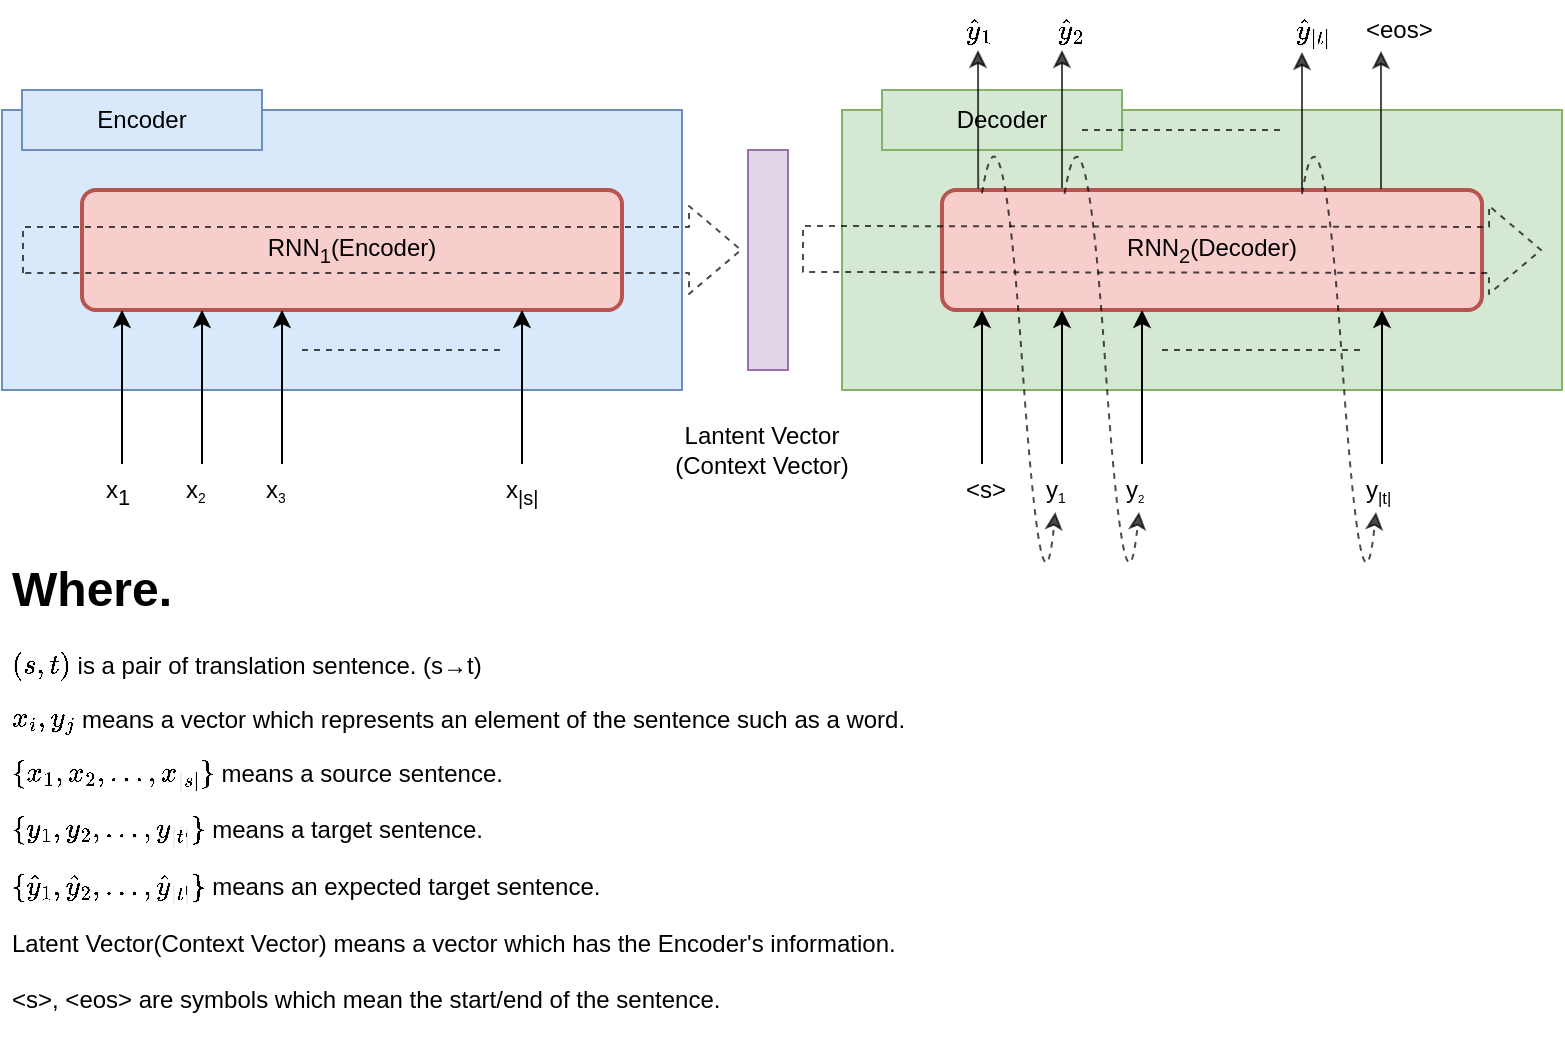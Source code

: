 <mxfile version="10.6.6" type="github"><diagram id="DmjjoQ91sWiKnttqh8q-" name="Page-1"><mxGraphModel dx="994" dy="451" grid="1" gridSize="10" guides="1" tooltips="1" connect="1" arrows="1" fold="1" page="1" pageScale="1" pageWidth="827" pageHeight="1169" math="1" shadow="0"><root><mxCell id="0"/><mxCell id="1" parent="0"/><mxCell id="F5yipch6Bjd3sEzU02m4-11" value="" style="rounded=0;whiteSpace=wrap;html=1;labelBackgroundColor=none;fillColor=#dae8fc;strokeColor=#6c8ebf;glass=0;shadow=0;comic=0;noLabel=1;" parent="1" vertex="1"><mxGeometry x="20" y="70" width="340" height="140" as="geometry"/></mxCell><mxCell id="F5yipch6Bjd3sEzU02m4-31" value="" style="rounded=0;whiteSpace=wrap;html=1;labelBackgroundColor=none;fillColor=#d5e8d4;strokeColor=#82b366;glass=0;shadow=0;comic=0;noLabel=1;" parent="1" vertex="1"><mxGeometry x="440" y="70" width="360" height="140" as="geometry"/></mxCell><mxCell id="F5yipch6Bjd3sEzU02m4-1" value="RNN&lt;sub&gt;1&lt;/sub&gt;(Encoder)" style="rounded=1;whiteSpace=wrap;html=1;absoluteArcSize=1;arcSize=14;strokeWidth=2;fillColor=#f8cecc;verticalAlign=middle;horizontal=1;labelBackgroundColor=none;strokeColor=#b85450;" parent="1" vertex="1"><mxGeometry x="60" y="110" width="270" height="60" as="geometry"/></mxCell><mxCell id="F5yipch6Bjd3sEzU02m4-3" value="" style="endArrow=classic;html=1;" parent="1" edge="1"><mxGeometry width="50" height="50" relative="1" as="geometry"><mxPoint x="80" y="247" as="sourcePoint"/><mxPoint x="80" y="170" as="targetPoint"/></mxGeometry></mxCell><mxCell id="F5yipch6Bjd3sEzU02m4-4" value="" style="endArrow=classic;html=1;" parent="1" edge="1"><mxGeometry width="50" height="50" relative="1" as="geometry"><mxPoint x="120" y="247" as="sourcePoint"/><mxPoint x="120" y="170" as="targetPoint"/></mxGeometry></mxCell><mxCell id="F5yipch6Bjd3sEzU02m4-5" value="" style="endArrow=classic;html=1;" parent="1" edge="1"><mxGeometry width="50" height="50" relative="1" as="geometry"><mxPoint x="160" y="247" as="sourcePoint"/><mxPoint x="160" y="170" as="targetPoint"/></mxGeometry></mxCell><mxCell id="F5yipch6Bjd3sEzU02m4-6" value="" style="endArrow=classic;html=1;" parent="1" edge="1"><mxGeometry width="50" height="50" relative="1" as="geometry"><mxPoint x="280" y="247" as="sourcePoint"/><mxPoint x="280" y="170" as="targetPoint"/></mxGeometry></mxCell><mxCell id="F5yipch6Bjd3sEzU02m4-10" value="" style="endArrow=none;dashed=1;html=1;fillColor=none;opacity=70;" parent="1" edge="1"><mxGeometry width="50" height="50" relative="1" as="geometry"><mxPoint x="170" y="190" as="sourcePoint"/><mxPoint x="270" y="190" as="targetPoint"/></mxGeometry></mxCell><mxCell id="F5yipch6Bjd3sEzU02m4-12" value="Encoder" style="rounded=0;whiteSpace=wrap;html=1;shadow=0;glass=0;comic=0;labelBackgroundColor=none;fillColor=#dae8fc;strokeColor=#6c8ebf;" parent="1" vertex="1"><mxGeometry x="30" y="60" width="120" height="30" as="geometry"/></mxCell><mxCell id="F5yipch6Bjd3sEzU02m4-14" value="&lt;font&gt;&lt;font style=&quot;font-size: 12px&quot;&gt;x&lt;/font&gt;&lt;sub style=&quot;font-size: 11px&quot;&gt;1&lt;/sub&gt;&lt;/font&gt;" style="text;html=1;resizable=0;points=[];autosize=1;align=left;verticalAlign=top;spacingTop=-4;" parent="1" vertex="1"><mxGeometry x="70" y="250" width="30" height="20" as="geometry"/></mxCell><mxCell id="F5yipch6Bjd3sEzU02m4-15" value="x&lt;span style=&quot;font-size: 8.333px&quot;&gt;&lt;sub&gt;2&lt;/sub&gt;&lt;/span&gt;&lt;br&gt;" style="text;html=1;resizable=0;points=[];autosize=1;align=left;verticalAlign=top;spacingTop=-4;" parent="1" vertex="1"><mxGeometry x="110" y="250" width="30" height="20" as="geometry"/></mxCell><mxCell id="F5yipch6Bjd3sEzU02m4-16" value="&lt;font style=&quot;font-size: 12px&quot;&gt;x&lt;/font&gt;&lt;span style=&quot;font-size: 8.333px&quot;&gt;&lt;sub&gt;3&lt;/sub&gt;&lt;/span&gt;" style="text;html=1;resizable=0;points=[];autosize=1;align=left;verticalAlign=top;spacingTop=-4;" parent="1" vertex="1"><mxGeometry x="150" y="250" width="30" height="20" as="geometry"/></mxCell><mxCell id="F5yipch6Bjd3sEzU02m4-17" value="x&lt;sub&gt;|s|&lt;/sub&gt;" style="text;html=1;resizable=0;points=[];autosize=1;align=left;verticalAlign=top;spacingTop=-4;" parent="1" vertex="1"><mxGeometry x="270" y="250" width="30" height="20" as="geometry"/></mxCell><mxCell id="F5yipch6Bjd3sEzU02m4-19" value="RNN&lt;sub&gt;2&lt;/sub&gt;(Decoder)" style="rounded=1;whiteSpace=wrap;html=1;absoluteArcSize=1;arcSize=14;strokeWidth=2;fillColor=#f8cecc;verticalAlign=middle;horizontal=1;labelBackgroundColor=none;strokeColor=#b85450;" parent="1" vertex="1"><mxGeometry x="490" y="110" width="270" height="60" as="geometry"/></mxCell><mxCell id="F5yipch6Bjd3sEzU02m4-20" value="" style="endArrow=classic;html=1;" parent="1" edge="1"><mxGeometry width="50" height="50" relative="1" as="geometry"><mxPoint x="510" y="247" as="sourcePoint"/><mxPoint x="510" y="170" as="targetPoint"/></mxGeometry></mxCell><mxCell id="F5yipch6Bjd3sEzU02m4-21" value="" style="endArrow=classic;html=1;" parent="1" edge="1"><mxGeometry width="50" height="50" relative="1" as="geometry"><mxPoint x="550" y="247" as="sourcePoint"/><mxPoint x="550" y="170" as="targetPoint"/></mxGeometry></mxCell><mxCell id="F5yipch6Bjd3sEzU02m4-22" value="" style="endArrow=classic;html=1;" parent="1" edge="1"><mxGeometry width="50" height="50" relative="1" as="geometry"><mxPoint x="590" y="247" as="sourcePoint"/><mxPoint x="590" y="170" as="targetPoint"/></mxGeometry></mxCell><mxCell id="F5yipch6Bjd3sEzU02m4-23" value="" style="endArrow=classic;html=1;" parent="1" edge="1"><mxGeometry width="50" height="50" relative="1" as="geometry"><mxPoint x="710" y="247" as="sourcePoint"/><mxPoint x="710" y="170" as="targetPoint"/></mxGeometry></mxCell><mxCell id="F5yipch6Bjd3sEzU02m4-25" value="" style="endArrow=none;dashed=1;html=1;fillColor=none;opacity=70;" parent="1" edge="1"><mxGeometry width="50" height="50" relative="1" as="geometry"><mxPoint x="600" y="190" as="sourcePoint"/><mxPoint x="700" y="190" as="targetPoint"/></mxGeometry></mxCell><mxCell id="F5yipch6Bjd3sEzU02m4-26" value="Decoder" style="rounded=0;whiteSpace=wrap;html=1;shadow=0;glass=0;comic=0;labelBackgroundColor=none;fillColor=#d5e8d4;strokeColor=#82b366;" parent="1" vertex="1"><mxGeometry x="460" y="60" width="120" height="30" as="geometry"/></mxCell><mxCell id="F5yipch6Bjd3sEzU02m4-27" value="&amp;lt;s&amp;gt;&lt;br&gt;" style="text;html=1;resizable=0;points=[];autosize=1;align=left;verticalAlign=top;spacingTop=-4;" parent="1" vertex="1"><mxGeometry x="500" y="250" width="40" height="20" as="geometry"/></mxCell><mxCell id="F5yipch6Bjd3sEzU02m4-28" value="y&lt;span style=&quot;font-size: 8.333px&quot;&gt;&lt;sub&gt;1&lt;/sub&gt;&lt;/span&gt;&lt;br&gt;" style="text;html=1;resizable=0;points=[];autosize=1;align=left;verticalAlign=top;spacingTop=-4;" parent="1" vertex="1"><mxGeometry x="540" y="250" width="30" height="20" as="geometry"/></mxCell><mxCell id="F5yipch6Bjd3sEzU02m4-29" value="&lt;font style=&quot;font-size: 12px&quot;&gt;y&lt;/font&gt;&lt;font style=&quot;font-size: 6.944px&quot;&gt;&lt;sub&gt;2&lt;/sub&gt;&lt;/font&gt;" style="text;html=1;resizable=0;points=[];autosize=1;align=left;verticalAlign=top;spacingTop=-4;" parent="1" vertex="1"><mxGeometry x="580" y="250" width="30" height="20" as="geometry"/></mxCell><mxCell id="F5yipch6Bjd3sEzU02m4-30" value="y&lt;span style=&quot;font-size: 10px&quot;&gt;&lt;sub&gt;|t|&lt;/sub&gt;&lt;/span&gt;" style="text;html=1;resizable=0;points=[];autosize=1;align=left;verticalAlign=top;spacingTop=-4;" parent="1" vertex="1"><mxGeometry x="700" y="250" width="30" height="20" as="geometry"/></mxCell><mxCell id="F5yipch6Bjd3sEzU02m4-34" value="" style="rounded=0;whiteSpace=wrap;html=1;shadow=0;glass=0;comic=0;labelBackgroundColor=none;fillColor=#e1d5e7;strokeColor=#9673a6;" parent="1" vertex="1"><mxGeometry x="393" y="90" width="20" height="110" as="geometry"/></mxCell><mxCell id="F5yipch6Bjd3sEzU02m4-37" value="Lantent Vector&lt;br&gt;(Context Vector)&lt;br&gt;" style="text;html=1;strokeColor=none;fillColor=none;align=center;verticalAlign=middle;whiteSpace=wrap;rounded=0;shadow=0;glass=0;comic=0;labelBackgroundColor=none;" parent="1" vertex="1"><mxGeometry x="355" y="230" width="90" height="20" as="geometry"/></mxCell><mxCell id="U_TOhgdrFuqrRVA9wO8u-4" value="" style="shape=flexArrow;endArrow=classic;html=1;dashed=1;fillColor=none;opacity=70;width=23;endSize=8.33;" edge="1" parent="1"><mxGeometry width="50" height="50" relative="1" as="geometry"><mxPoint x="30" y="140" as="sourcePoint"/><mxPoint x="390" y="140" as="targetPoint"/></mxGeometry></mxCell><mxCell id="U_TOhgdrFuqrRVA9wO8u-5" value="" style="shape=flexArrow;endArrow=classic;html=1;dashed=1;fillColor=none;opacity=70;width=23;endSize=8.33;" edge="1" parent="1"><mxGeometry width="50" height="50" relative="1" as="geometry"><mxPoint x="420" y="139.5" as="sourcePoint"/><mxPoint x="790" y="140" as="targetPoint"/></mxGeometry></mxCell><mxCell id="U_TOhgdrFuqrRVA9wO8u-6" value="&lt;h1&gt;Where.&lt;/h1&gt;&lt;p&gt;\((s, t)\)&lt;span&gt;&amp;nbsp;is a pair of translation sentence. (s→t)&lt;/span&gt;&lt;/p&gt;&lt;p&gt;\(x_i, y_j\) means a vector which represents an element of the sentence such as a word.&lt;/p&gt;&lt;p&gt;\(\{x_1, x_2, \dots, x_{|s|} \}\) means a source sentence.&amp;nbsp;&lt;/p&gt;&lt;p&gt;\(\{y_1, y_2, \dots, y_{|t|} \}\) means a target sentence.&amp;nbsp;&lt;/p&gt;&lt;p&gt;\(\{\hat{y}_1, \hat{y}_2, \dots, \hat{y}_{|t|} \}\) means an expected target sentence.&amp;nbsp;&lt;br&gt;&lt;/p&gt;&lt;div&gt;Latent Vector(Context Vector) means a vector which has the Encoder's information.&lt;/div&gt;&lt;div&gt;&lt;br&gt;&lt;/div&gt;&lt;div&gt;&amp;lt;s&amp;gt;, &amp;lt;eos&amp;gt; are symbols which mean the start/end of the sentence.&lt;/div&gt;" style="text;html=1;strokeColor=none;fillColor=none;spacing=5;spacingTop=-20;whiteSpace=wrap;overflow=hidden;rounded=0;shadow=0;glass=0;comic=0;labelBackgroundColor=none;" vertex="1" parent="1"><mxGeometry x="20" y="290" width="660" height="250" as="geometry"/></mxCell><mxCell id="U_TOhgdrFuqrRVA9wO8u-7" value="" style="curved=1;endArrow=classic;html=1;dashed=1;fillColor=none;opacity=70;exitX=0.074;exitY=0.028;exitDx=0;exitDy=0;exitPerimeter=0;entryX=0.222;entryY=1.05;entryDx=0;entryDy=0;entryPerimeter=0;" edge="1" parent="1" source="F5yipch6Bjd3sEzU02m4-19" target="F5yipch6Bjd3sEzU02m4-28"><mxGeometry width="50" height="50" relative="1" as="geometry"><mxPoint x="520" y="40" as="sourcePoint"/><mxPoint x="570" y="-10" as="targetPoint"/><Array as="points"><mxPoint x="520" y="50"/><mxPoint x="540" y="340"/></Array></mxGeometry></mxCell><mxCell id="U_TOhgdrFuqrRVA9wO8u-8" value="" style="curved=1;endArrow=classic;html=1;dashed=1;fillColor=none;opacity=70;exitX=0.227;exitY=0.033;exitDx=0;exitDy=0;exitPerimeter=0;entryX=0.222;entryY=1.05;entryDx=0;entryDy=0;entryPerimeter=0;" edge="1" parent="1" source="F5yipch6Bjd3sEzU02m4-19"><mxGeometry width="50" height="50" relative="1" as="geometry"><mxPoint x="551.5" y="112" as="sourcePoint"/><mxPoint x="588.5" y="271" as="targetPoint"/><Array as="points"><mxPoint x="561.5" y="50"/><mxPoint x="581.5" y="340"/></Array></mxGeometry></mxCell><mxCell id="U_TOhgdrFuqrRVA9wO8u-9" value="" style="curved=1;endArrow=classic;html=1;dashed=1;fillColor=none;opacity=70;exitX=0.074;exitY=0.028;exitDx=0;exitDy=0;exitPerimeter=0;entryX=0.222;entryY=1.05;entryDx=0;entryDy=0;entryPerimeter=0;" edge="1" parent="1"><mxGeometry width="50" height="50" relative="1" as="geometry"><mxPoint x="670" y="112" as="sourcePoint"/><mxPoint x="707" y="271" as="targetPoint"/><Array as="points"><mxPoint x="680" y="50"/><mxPoint x="700" y="340"/></Array></mxGeometry></mxCell><mxCell id="U_TOhgdrFuqrRVA9wO8u-10" value="" style="endArrow=classic;html=1;fillColor=none;opacity=70;exitX=0.067;exitY=-0.011;exitDx=0;exitDy=0;exitPerimeter=0;" edge="1" parent="1" source="F5yipch6Bjd3sEzU02m4-19"><mxGeometry width="50" height="50" relative="1" as="geometry"><mxPoint x="490" y="80" as="sourcePoint"/><mxPoint x="508" y="40" as="targetPoint"/></mxGeometry></mxCell><mxCell id="U_TOhgdrFuqrRVA9wO8u-11" value="" style="endArrow=classic;html=1;fillColor=none;opacity=70;exitX=0.067;exitY=-0.011;exitDx=0;exitDy=0;exitPerimeter=0;" edge="1" parent="1"><mxGeometry width="50" height="50" relative="1" as="geometry"><mxPoint x="550" y="109" as="sourcePoint"/><mxPoint x="550" y="40" as="targetPoint"/></mxGeometry></mxCell><mxCell id="U_TOhgdrFuqrRVA9wO8u-12" value="" style="endArrow=classic;html=1;fillColor=none;opacity=70;exitX=0.067;exitY=-0.011;exitDx=0;exitDy=0;exitPerimeter=0;" edge="1" parent="1"><mxGeometry width="50" height="50" relative="1" as="geometry"><mxPoint x="670" y="110" as="sourcePoint"/><mxPoint x="670" y="41" as="targetPoint"/></mxGeometry></mxCell><mxCell id="U_TOhgdrFuqrRVA9wO8u-13" value="" style="endArrow=none;dashed=1;html=1;fillColor=none;opacity=70;" edge="1" parent="1"><mxGeometry width="50" height="50" relative="1" as="geometry"><mxPoint x="560" y="80" as="sourcePoint"/><mxPoint x="660" y="80" as="targetPoint"/></mxGeometry></mxCell><mxCell id="U_TOhgdrFuqrRVA9wO8u-14" value="\(\hat{y}_1\)" style="text;html=1;resizable=0;points=[];autosize=1;align=left;verticalAlign=top;spacingTop=-4;" vertex="1" parent="1"><mxGeometry x="500" y="20" width="80" height="20" as="geometry"/></mxCell><mxCell id="U_TOhgdrFuqrRVA9wO8u-16" value="\(\hat{y}_{|t|}\)" style="text;html=1;resizable=0;points=[];autosize=1;align=left;verticalAlign=top;spacingTop=-4;" vertex="1" parent="1"><mxGeometry x="665" y="20" width="90" height="20" as="geometry"/></mxCell><mxCell id="U_TOhgdrFuqrRVA9wO8u-17" value="\(\hat{y}_2\)" style="text;html=1;strokeColor=none;fillColor=none;align=center;verticalAlign=middle;whiteSpace=wrap;rounded=0;shadow=0;glass=0;comic=0;labelBackgroundColor=none;" vertex="1" parent="1"><mxGeometry x="535" y="20" width="40" height="20" as="geometry"/></mxCell><mxCell id="U_TOhgdrFuqrRVA9wO8u-19" value="" style="endArrow=classic;html=1;fillColor=none;opacity=70;exitX=0.067;exitY=-0.011;exitDx=0;exitDy=0;exitPerimeter=0;" edge="1" parent="1"><mxGeometry width="50" height="50" relative="1" as="geometry"><mxPoint x="709.5" y="109.5" as="sourcePoint"/><mxPoint x="709.5" y="40.5" as="targetPoint"/></mxGeometry></mxCell><mxCell id="U_TOhgdrFuqrRVA9wO8u-20" value="&amp;lt;eos&amp;gt;" style="text;html=1;resizable=0;points=[];autosize=1;align=left;verticalAlign=top;spacingTop=-4;" vertex="1" parent="1"><mxGeometry x="700" y="20" width="50" height="20" as="geometry"/></mxCell></root></mxGraphModel></diagram></mxfile>